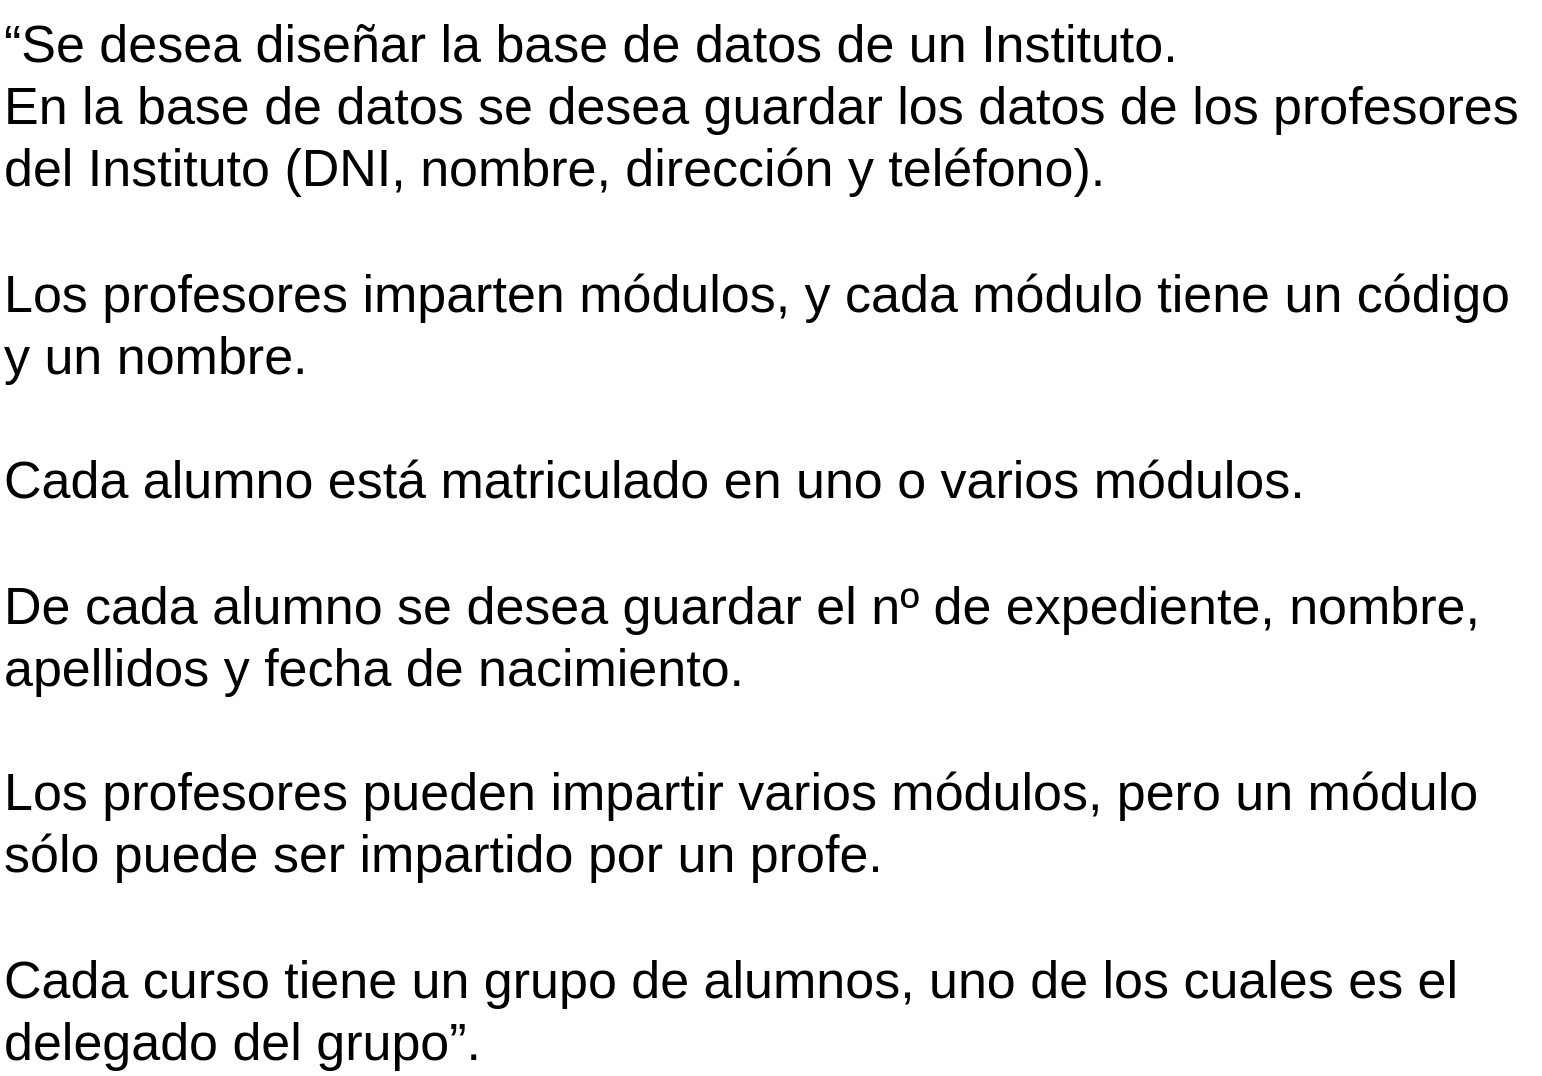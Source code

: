 <mxfile version="27.0.3">
  <diagram id="R2lEEEUBdFMjLlhIrx00" name="Page-1">
    <mxGraphModel dx="1289" dy="773" grid="1" gridSize="10" guides="1" tooltips="1" connect="1" arrows="1" fold="1" page="1" pageScale="1" pageWidth="850" pageHeight="1100" math="0" shadow="0" extFonts="Permanent Marker^https://fonts.googleapis.com/css?family=Permanent+Marker">
      <root>
        <mxCell id="0" />
        <mxCell id="1" parent="0" />
        <mxCell id="dGBJghSwvF1F05b7C5gR-1" value="“Se desea diseñar la base de datos de un Instituto.&#xa;En la base de datos se desea guardar los datos de los profesores del Instituto (DNI, nombre, dirección y teléfono).  &#xa;&#xa;Los profesores imparten módulos, y cada módulo tiene un código y un nombre. &#xa;&#xa;Cada alumno está matriculado en uno o varios módulos.  &#xa;&#xa;De cada alumno se desea guardar el nº de expediente, nombre, apellidos y fecha de nacimiento. &#xa;&#xa;Los profesores pueden impartir varios módulos, pero un módulo &#xa;sólo puede ser impartido por un profe. &#xa;&#xa;Cada curso tiene un grupo de alumnos, uno de los cuales es el delegado del grupo”." style="text;whiteSpace=wrap;fontSize=26;" vertex="1" parent="1">
          <mxGeometry x="10" y="10" width="770" height="530" as="geometry" />
        </mxCell>
      </root>
    </mxGraphModel>
  </diagram>
</mxfile>
